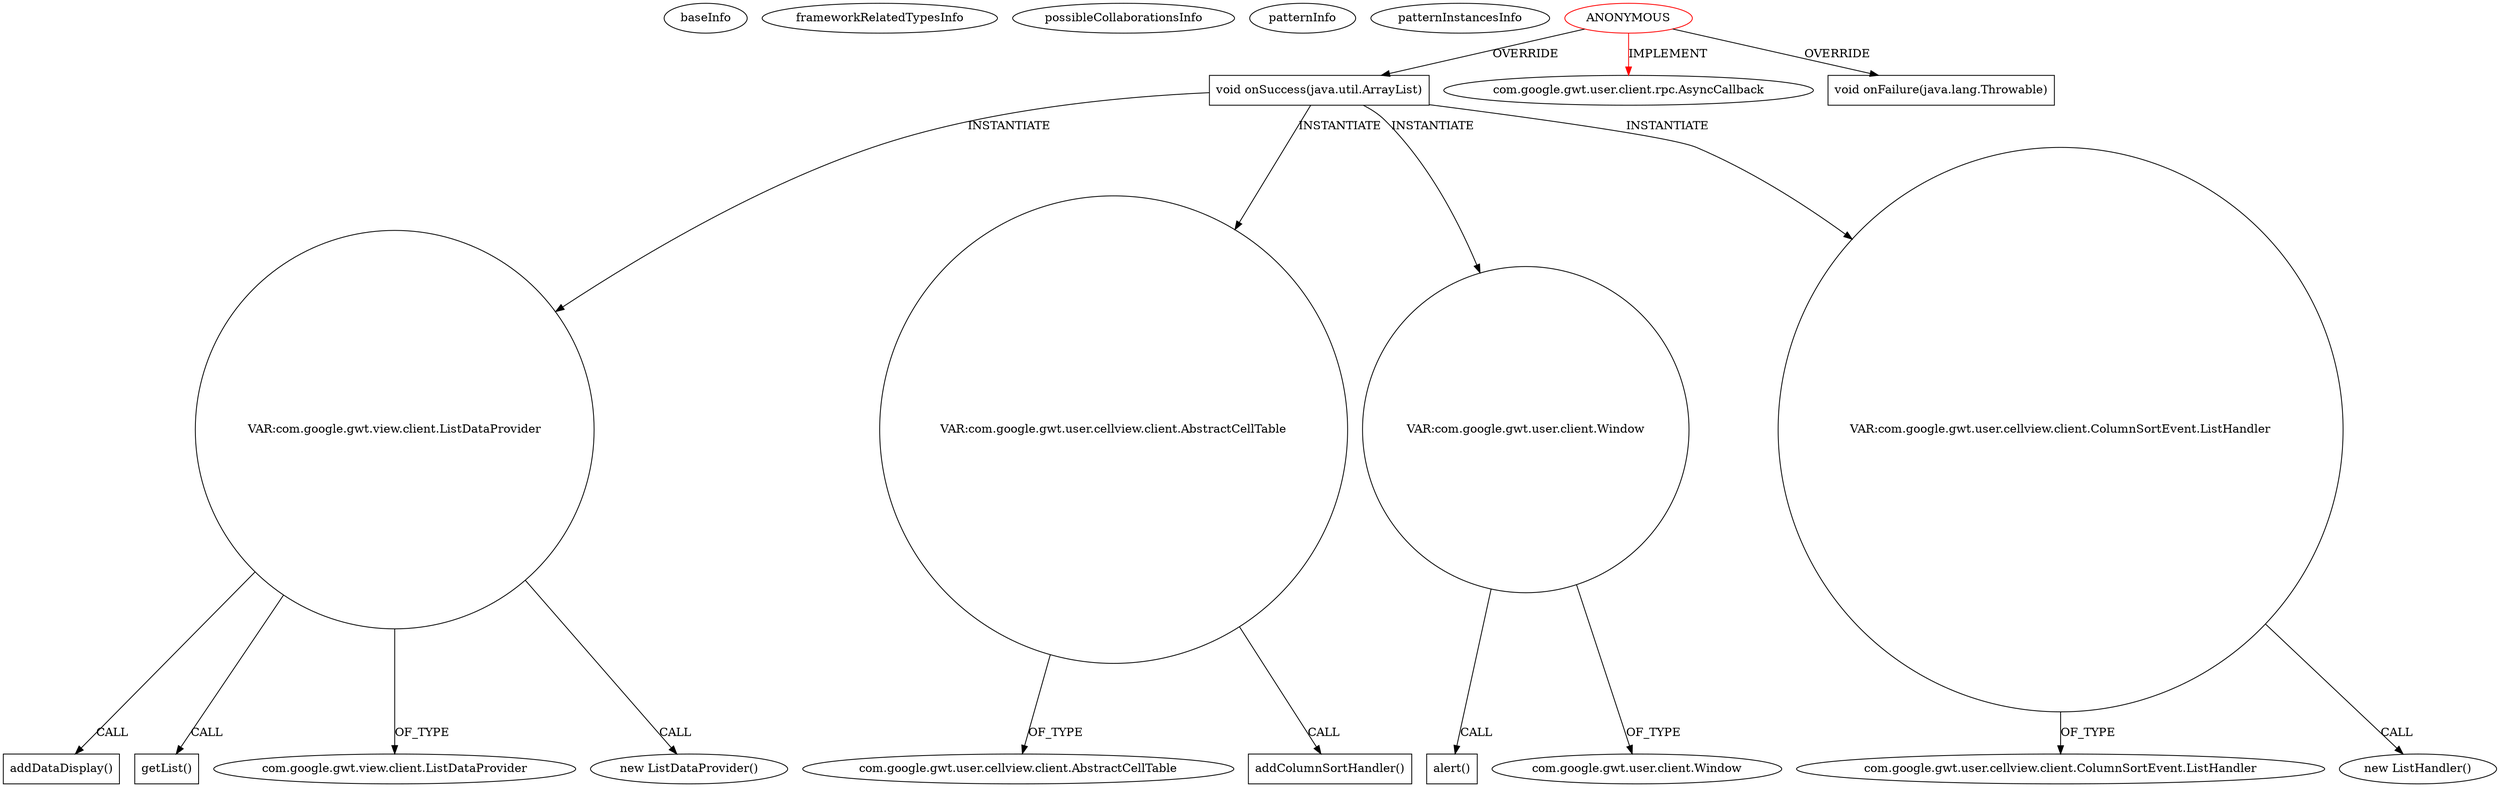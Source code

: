 digraph {
baseInfo[graphId=998,category="pattern",isAnonymous=true,possibleRelation=false]
frameworkRelatedTypesInfo[0="com.google.gwt.user.client.rpc.AsyncCallback"]
possibleCollaborationsInfo[]
patternInfo[frequency=2.0,patternRootClient=0]
patternInstancesInfo[0="MainMain-ChatCafeine~/MainMain-ChatCafeine/ChatCafeine-master/ChatCafeine/src/sources/client/vue/administration/AdminPanel.java~com.google.gwt.user.client.ui.Widget creerListeSallePanel()~205",1="MainMain-ChatCafeine~/MainMain-ChatCafeine/ChatCafeine-master/ChatCafeine/src/sources/client/vue/administration/AdminPanel.java~com.google.gwt.user.client.ui.Widget creerListeUserPanel()~213"]
2[label="void onSuccess(java.util.ArrayList)",vertexType="OVERRIDING_METHOD_DECLARATION",isFrameworkType=false,shape=box]
7[label="VAR:com.google.gwt.view.client.ListDataProvider",vertexType="VARIABLE_EXPRESION",isFrameworkType=false,shape=circle]
10[label="addDataDisplay()",vertexType="INSIDE_CALL",isFrameworkType=false,shape=box]
16[label="VAR:com.google.gwt.user.cellview.client.AbstractCellTable",vertexType="VARIABLE_EXPRESION",isFrameworkType=false,shape=circle]
0[label="ANONYMOUS",vertexType="ROOT_ANONYMOUS_DECLARATION",isFrameworkType=false,color=red]
1[label="com.google.gwt.user.client.rpc.AsyncCallback",vertexType="FRAMEWORK_INTERFACE_TYPE",isFrameworkType=false]
12[label="getList()",vertexType="INSIDE_CALL",isFrameworkType=false,shape=box]
8[label="com.google.gwt.view.client.ListDataProvider",vertexType="FRAMEWORK_CLASS_TYPE",isFrameworkType=false]
18[label="com.google.gwt.user.cellview.client.AbstractCellTable",vertexType="FRAMEWORK_CLASS_TYPE",isFrameworkType=false]
17[label="addColumnSortHandler()",vertexType="INSIDE_CALL",isFrameworkType=false,shape=box]
3[label="VAR:com.google.gwt.user.client.Window",vertexType="VARIABLE_EXPRESION",isFrameworkType=false,shape=circle]
4[label="alert()",vertexType="INSIDE_CALL",isFrameworkType=false,shape=box]
5[label="com.google.gwt.user.client.Window",vertexType="FRAMEWORK_CLASS_TYPE",isFrameworkType=false]
6[label="new ListDataProvider()",vertexType="CONSTRUCTOR_CALL",isFrameworkType=false]
14[label="VAR:com.google.gwt.user.cellview.client.ColumnSortEvent.ListHandler",vertexType="VARIABLE_EXPRESION",isFrameworkType=false,shape=circle]
15[label="com.google.gwt.user.cellview.client.ColumnSortEvent.ListHandler",vertexType="FRAMEWORK_CLASS_TYPE",isFrameworkType=false]
13[label="new ListHandler()",vertexType="CONSTRUCTOR_CALL",isFrameworkType=false]
19[label="void onFailure(java.lang.Throwable)",vertexType="OVERRIDING_METHOD_DECLARATION",isFrameworkType=false,shape=box]
7->12[label="CALL"]
3->5[label="OF_TYPE"]
3->4[label="CALL"]
16->17[label="CALL"]
7->8[label="OF_TYPE"]
2->3[label="INSTANTIATE"]
14->13[label="CALL"]
2->16[label="INSTANTIATE"]
0->1[label="IMPLEMENT",color=red]
16->18[label="OF_TYPE"]
0->19[label="OVERRIDE"]
7->6[label="CALL"]
2->7[label="INSTANTIATE"]
14->15[label="OF_TYPE"]
2->14[label="INSTANTIATE"]
0->2[label="OVERRIDE"]
7->10[label="CALL"]
}
